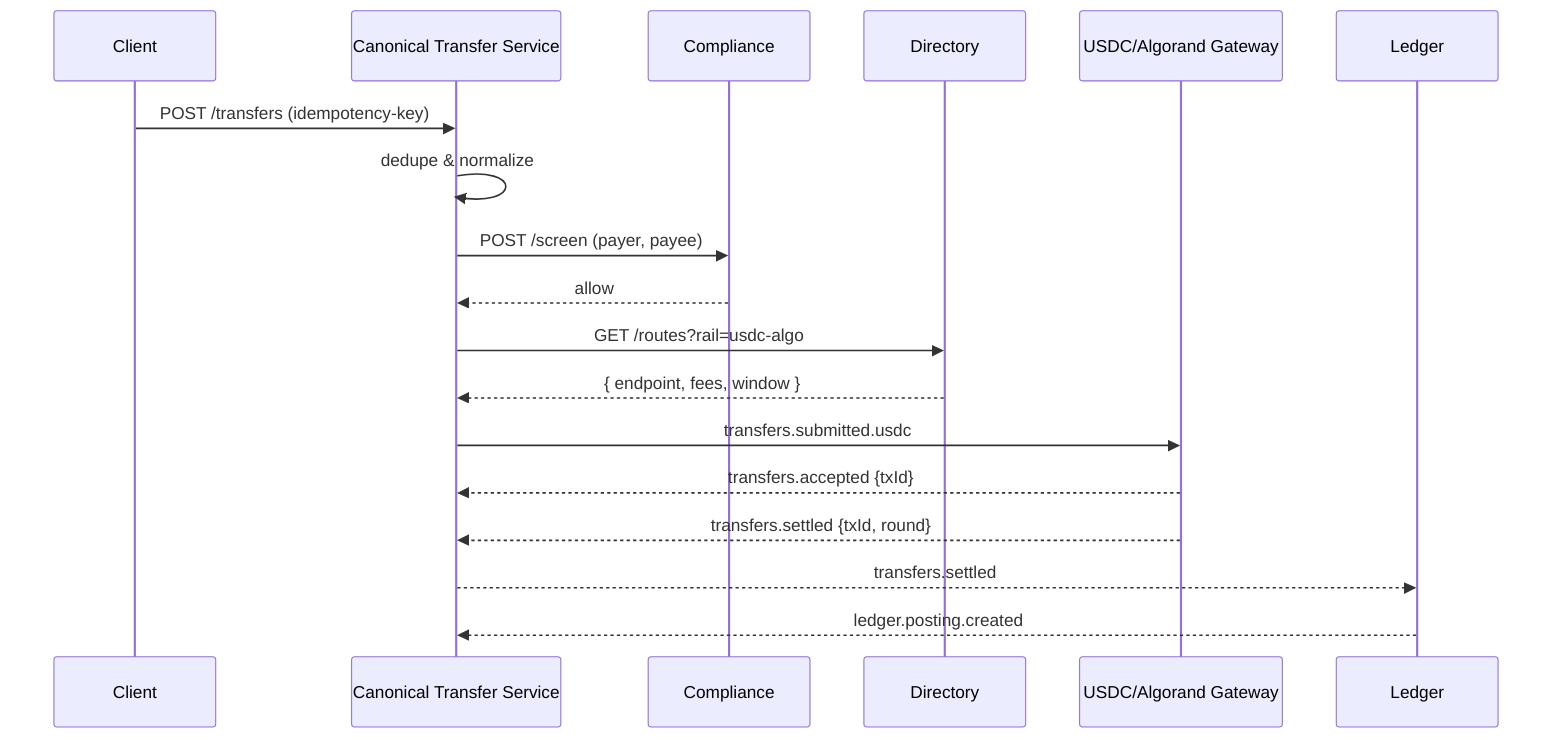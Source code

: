 sequenceDiagram
  participant Client
  participant CTS as Canonical Transfer Service
  participant CS as Compliance
  participant DR as Directory
  participant GW as USDC/Algorand Gateway
  participant L as Ledger

  Client->>CTS: POST /transfers (idempotency-key)
  CTS->>CTS: dedupe & normalize
  CTS->>CS: POST /screen (payer, payee)
  CS-->>CTS: allow
  CTS->>DR: GET /routes?rail=usdc-algo
  DR-->>CTS: { endpoint, fees, window }
  CTS->>GW: transfers.submitted.usdc
  GW-->>CTS: transfers.accepted {txId}
  GW-->>CTS: transfers.settled {txId, round}
  CTS-->>L: transfers.settled
  L-->>CTS: ledger.posting.created